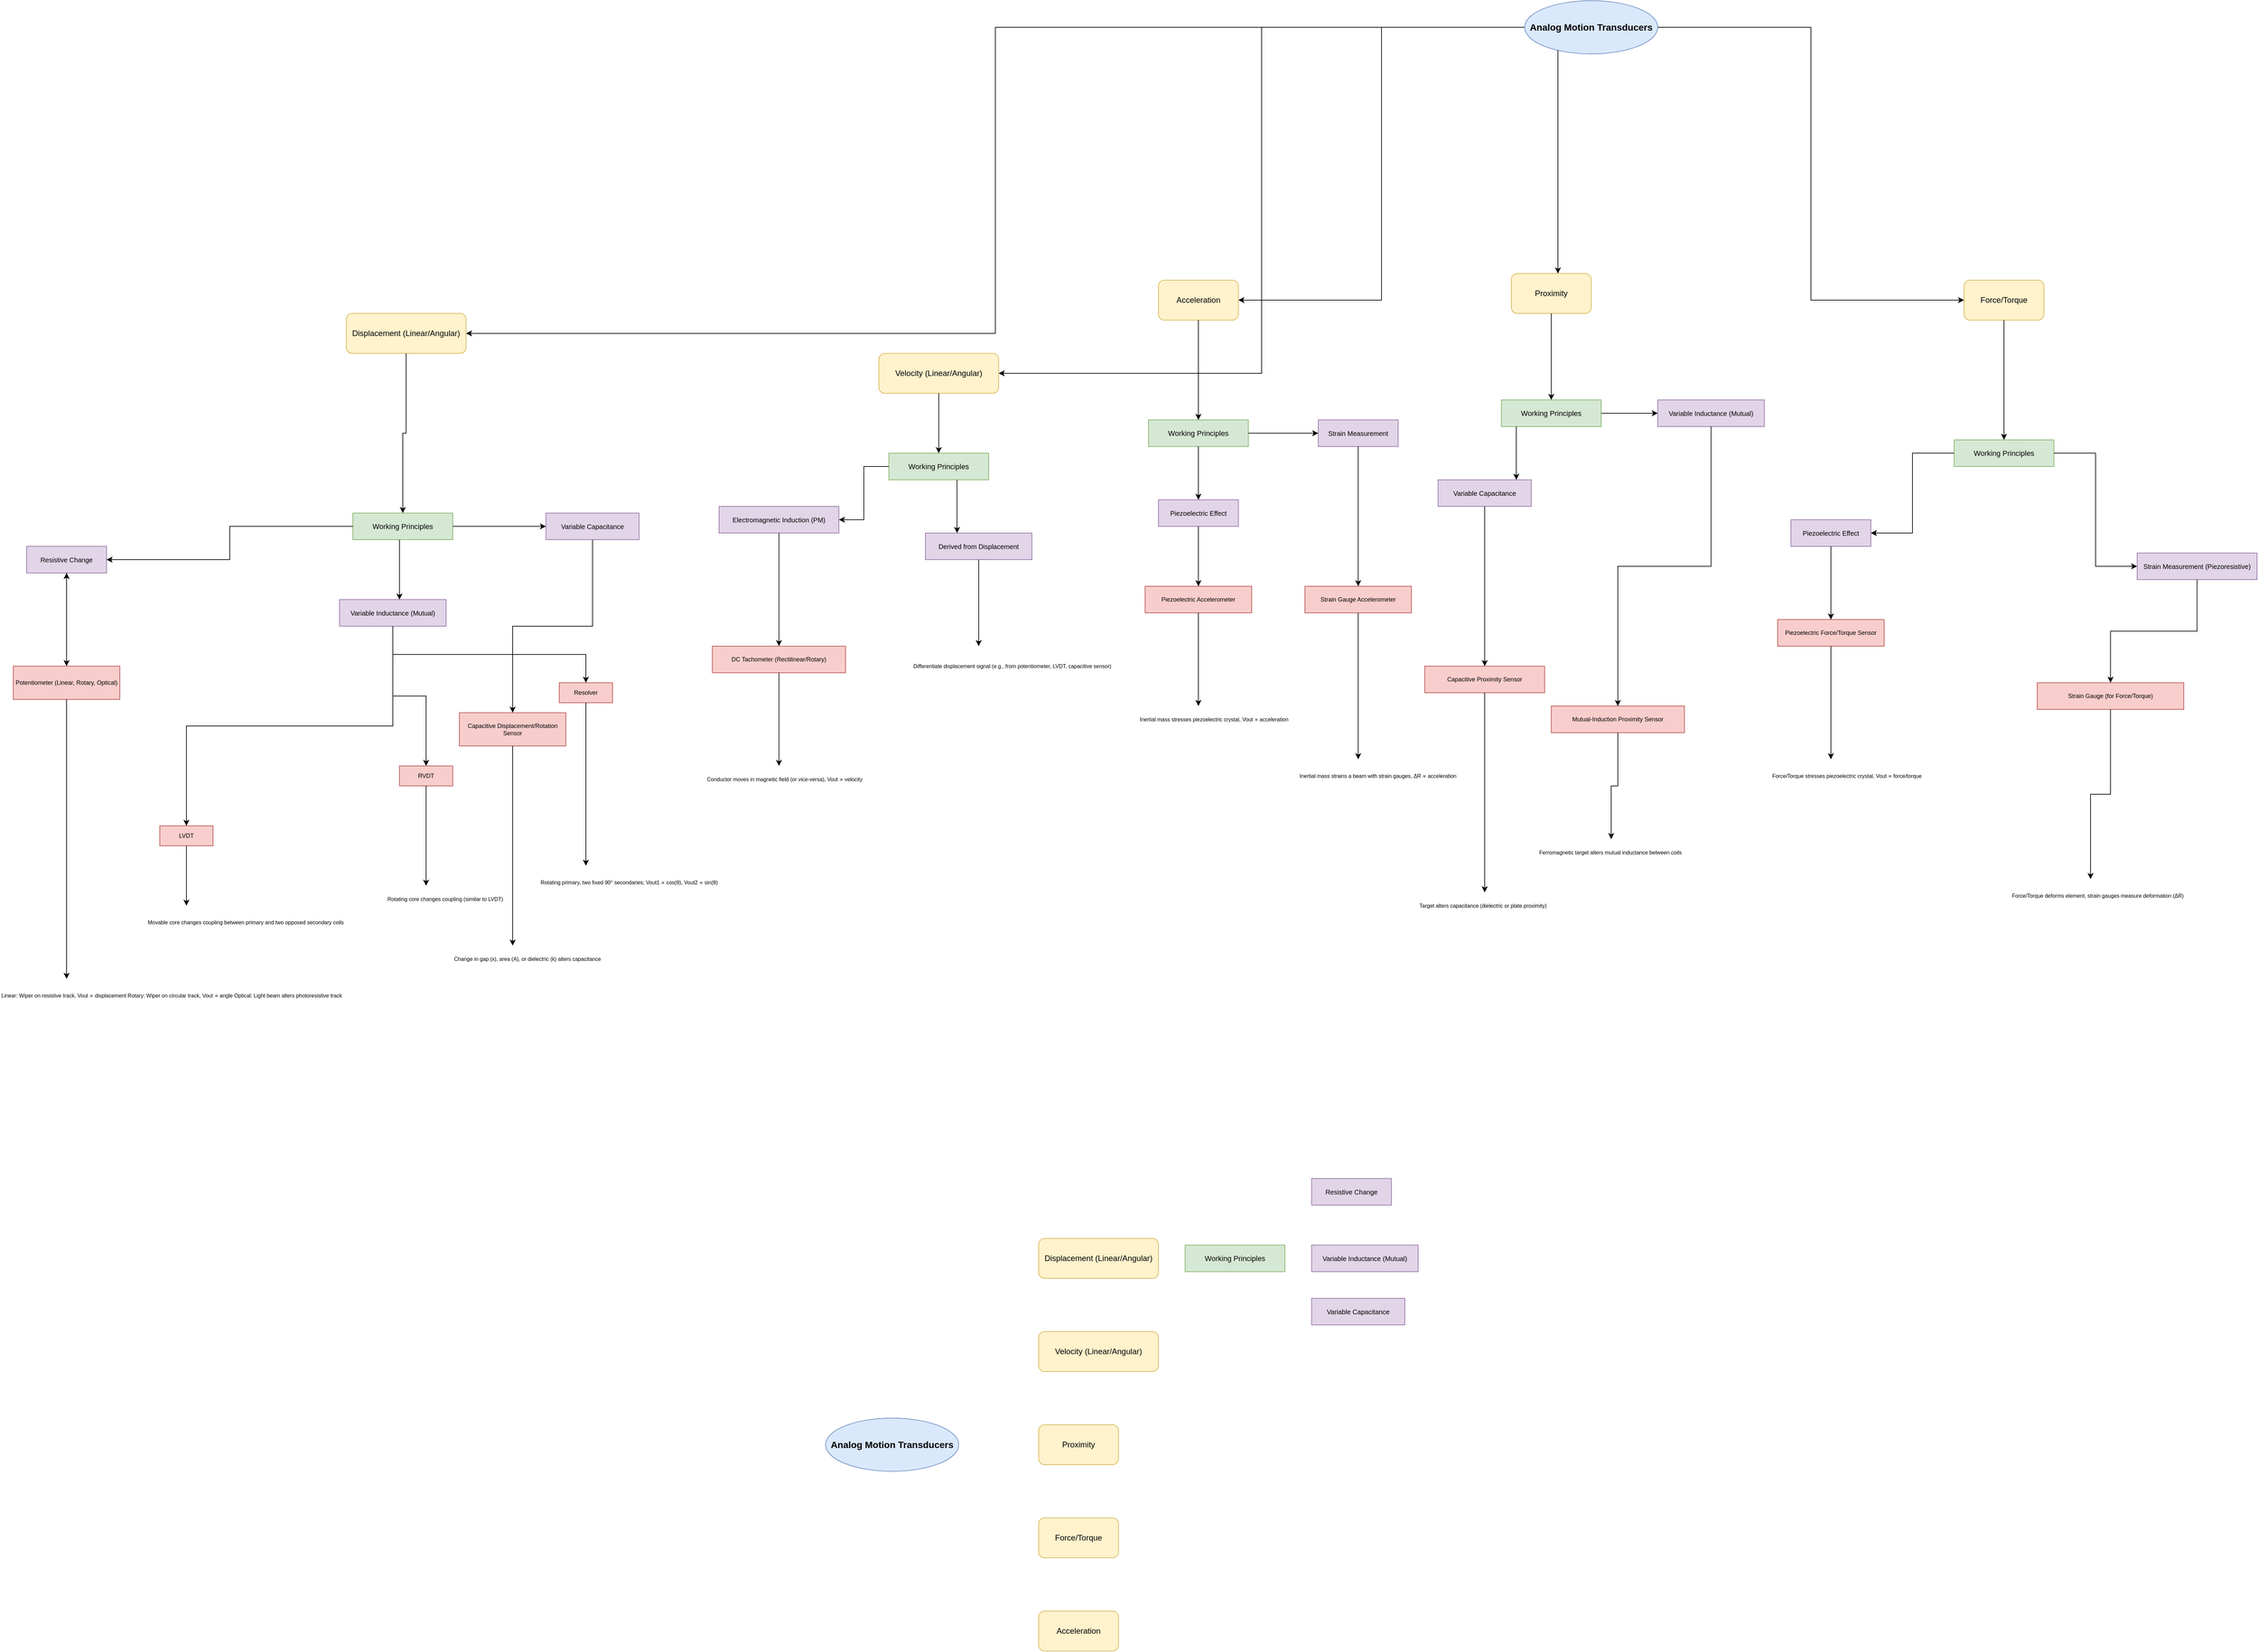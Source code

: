 <mxfile version="27.0.1">
  <diagram name="Page-1" id="zag9mFoeIa7U68DN8pHp">
    <mxGraphModel dx="3485" dy="1777" grid="1" gridSize="10" guides="1" tooltips="1" connect="1" arrows="1" fold="1" page="0" pageScale="1" pageWidth="850" pageHeight="1100" math="0" shadow="0">
      <root>
        <mxCell id="0" />
        <mxCell id="1" parent="0" />
        <mxCell id="jwKDQQEzBjQrpnpor33--13" value="Analog Motion Transducers" style="ellipse;whiteSpace=wrap;html=1;fillColor=#dae8fc;strokeColor=#6c8ebf;fontStyle=1;fontSize=14;" vertex="1" parent="1">
          <mxGeometry x="950" y="-650" width="200" height="80" as="geometry" />
        </mxCell>
        <mxCell id="jwKDQQEzBjQrpnpor33--14" value="Displacement (Linear/Angular)" style="rounded=1;whiteSpace=wrap;html=1;fillColor=#fff2cc;strokeColor=#d6b656;fontSize=12;" vertex="1" parent="1">
          <mxGeometry x="-820" y="-180" width="180" height="60" as="geometry" />
        </mxCell>
        <mxCell id="jwKDQQEzBjQrpnpor33--15" value="" style="edgeStyle=elbowEdgeStyle;elbow=horizontal;html=1;rounded=0;strokeColor=#000000;" edge="1" parent="1" source="jwKDQQEzBjQrpnpor33--13" target="jwKDQQEzBjQrpnpor33--14">
          <mxGeometry relative="1" as="geometry" />
        </mxCell>
        <mxCell id="jwKDQQEzBjQrpnpor33--16" value="Velocity (Linear/Angular)" style="rounded=1;whiteSpace=wrap;html=1;fillColor=#fff2cc;strokeColor=#d6b656;fontSize=12;" vertex="1" parent="1">
          <mxGeometry x="-20" y="-120" width="180" height="60" as="geometry" />
        </mxCell>
        <mxCell id="jwKDQQEzBjQrpnpor33--17" value="" style="edgeStyle=elbowEdgeStyle;elbow=horizontal;html=1;rounded=0;strokeColor=#000000;" edge="1" parent="1" source="jwKDQQEzBjQrpnpor33--13" target="jwKDQQEzBjQrpnpor33--16">
          <mxGeometry relative="1" as="geometry" />
        </mxCell>
        <mxCell id="jwKDQQEzBjQrpnpor33--18" value="Acceleration" style="rounded=1;whiteSpace=wrap;html=1;fillColor=#fff2cc;strokeColor=#d6b656;fontSize=12;" vertex="1" parent="1">
          <mxGeometry x="400" y="-230" width="120" height="60" as="geometry" />
        </mxCell>
        <mxCell id="jwKDQQEzBjQrpnpor33--19" value="" style="edgeStyle=elbowEdgeStyle;elbow=horizontal;html=1;rounded=0;strokeColor=#000000;" edge="1" parent="1" source="jwKDQQEzBjQrpnpor33--13" target="jwKDQQEzBjQrpnpor33--18">
          <mxGeometry relative="1" as="geometry" />
        </mxCell>
        <mxCell id="jwKDQQEzBjQrpnpor33--20" value="Proximity" style="rounded=1;whiteSpace=wrap;html=1;fillColor=#fff2cc;strokeColor=#d6b656;fontSize=12;" vertex="1" parent="1">
          <mxGeometry x="930" y="-240" width="120" height="60" as="geometry" />
        </mxCell>
        <mxCell id="jwKDQQEzBjQrpnpor33--21" value="" style="edgeStyle=elbowEdgeStyle;elbow=horizontal;html=1;rounded=0;strokeColor=#000000;" edge="1" parent="1" source="jwKDQQEzBjQrpnpor33--13" target="jwKDQQEzBjQrpnpor33--20">
          <mxGeometry relative="1" as="geometry" />
        </mxCell>
        <mxCell id="jwKDQQEzBjQrpnpor33--22" value="Force/Torque" style="rounded=1;whiteSpace=wrap;html=1;fillColor=#fff2cc;strokeColor=#d6b656;fontSize=12;" vertex="1" parent="1">
          <mxGeometry x="1610" y="-230" width="120" height="60" as="geometry" />
        </mxCell>
        <mxCell id="jwKDQQEzBjQrpnpor33--23" value="" style="edgeStyle=elbowEdgeStyle;elbow=horizontal;html=1;rounded=0;strokeColor=#000000;" edge="1" parent="1" source="jwKDQQEzBjQrpnpor33--13" target="jwKDQQEzBjQrpnpor33--22">
          <mxGeometry relative="1" as="geometry" />
        </mxCell>
        <mxCell id="jwKDQQEzBjQrpnpor33--24" value="Working Principles" style="whiteSpace=wrap;html=1;fillColor=#d5e8d4;strokeColor=#82b366;fontSize=11;" vertex="1" parent="1">
          <mxGeometry x="-810" y="120" width="150" height="40" as="geometry" />
        </mxCell>
        <mxCell id="jwKDQQEzBjQrpnpor33--25" value="" style="edgeStyle=elbowEdgeStyle;elbow=vertical;html=1;rounded=0;strokeColor=#000000;" edge="1" parent="1" source="jwKDQQEzBjQrpnpor33--14" target="jwKDQQEzBjQrpnpor33--24">
          <mxGeometry relative="1" as="geometry" />
        </mxCell>
        <mxCell id="jwKDQQEzBjQrpnpor33--26" value="Resistive Change" style="whiteSpace=wrap;html=1;fillColor=#e1d5e7;strokeColor=#9673a6;fontSize=10;" vertex="1" parent="1">
          <mxGeometry x="-1300" y="170" width="120" height="40" as="geometry" />
        </mxCell>
        <mxCell id="jwKDQQEzBjQrpnpor33--27" value="" style="edgeStyle=elbowEdgeStyle;elbow=horizontal;html=1;rounded=0;strokeColor=#000000;" edge="1" parent="1" source="jwKDQQEzBjQrpnpor33--24" target="jwKDQQEzBjQrpnpor33--26">
          <mxGeometry relative="1" as="geometry" />
        </mxCell>
        <mxCell id="jwKDQQEzBjQrpnpor33--122" value="" style="edgeStyle=orthogonalEdgeStyle;rounded=0;orthogonalLoop=1;jettySize=auto;html=1;" edge="1" parent="1" source="jwKDQQEzBjQrpnpor33--28" target="jwKDQQEzBjQrpnpor33--26">
          <mxGeometry relative="1" as="geometry" />
        </mxCell>
        <mxCell id="jwKDQQEzBjQrpnpor33--28" value="Potentiometer (Linear, Rotary, Optical)" style="whiteSpace=wrap;html=1;fillColor=#f8cecc;strokeColor=#b85450;fontSize=9;" vertex="1" parent="1">
          <mxGeometry x="-1320" y="350" width="160" height="50" as="geometry" />
        </mxCell>
        <mxCell id="jwKDQQEzBjQrpnpor33--29" value="" style="edgeStyle=elbowEdgeStyle;elbow=vertical;html=1;rounded=0;strokeColor=#000000;" edge="1" parent="1" source="jwKDQQEzBjQrpnpor33--26" target="jwKDQQEzBjQrpnpor33--28">
          <mxGeometry relative="1" as="geometry" />
        </mxCell>
        <mxCell id="jwKDQQEzBjQrpnpor33--30" value="Linear: Wiper on resistive track, Vout ∝ displacement Rotary: Wiper on circular track, Vout ∝ angle Optical: Light beam alters photoresistive track" style="text;html=1;align=left;verticalAlign=middle;resizable=0;points=[];autosize=1;strokeColor=none;fillColor=none;fontSize=8;" vertex="1" parent="1">
          <mxGeometry x="-1340" y="820" width="200" height="50" as="geometry" />
        </mxCell>
        <mxCell id="jwKDQQEzBjQrpnpor33--31" value="" style="edgeStyle=elbowEdgeStyle;elbow=vertical;html=1;rounded=0;strokeColor=#000000;" edge="1" parent="1" source="jwKDQQEzBjQrpnpor33--28" target="jwKDQQEzBjQrpnpor33--30">
          <mxGeometry relative="1" as="geometry" />
        </mxCell>
        <mxCell id="jwKDQQEzBjQrpnpor33--32" value="Variable Inductance (Mutual)" style="whiteSpace=wrap;html=1;fillColor=#e1d5e7;strokeColor=#9673a6;fontSize=10;" vertex="1" parent="1">
          <mxGeometry x="-830" y="250" width="160" height="40" as="geometry" />
        </mxCell>
        <mxCell id="jwKDQQEzBjQrpnpor33--33" value="" style="edgeStyle=elbowEdgeStyle;elbow=horizontal;html=1;rounded=0;strokeColor=#000000;" edge="1" parent="1" source="jwKDQQEzBjQrpnpor33--24" target="jwKDQQEzBjQrpnpor33--32">
          <mxGeometry relative="1" as="geometry" />
        </mxCell>
        <mxCell id="jwKDQQEzBjQrpnpor33--34" value="LVDT" style="whiteSpace=wrap;html=1;fillColor=#f8cecc;strokeColor=#b85450;fontSize=9;" vertex="1" parent="1">
          <mxGeometry x="-1100" y="590" width="80" height="30" as="geometry" />
        </mxCell>
        <mxCell id="jwKDQQEzBjQrpnpor33--35" value="" style="edgeStyle=elbowEdgeStyle;elbow=vertical;html=1;rounded=0;strokeColor=#000000;" edge="1" parent="1" source="jwKDQQEzBjQrpnpor33--32" target="jwKDQQEzBjQrpnpor33--34">
          <mxGeometry relative="1" as="geometry" />
        </mxCell>
        <mxCell id="jwKDQQEzBjQrpnpor33--36" value="Movable core changes coupling between primary and two opposed secondary coils" style="text;html=1;align=left;verticalAlign=middle;resizable=0;points=[];autosize=1;strokeColor=none;fillColor=none;fontSize=8;" vertex="1" parent="1">
          <mxGeometry x="-1120" y="710" width="120" height="50" as="geometry" />
        </mxCell>
        <mxCell id="jwKDQQEzBjQrpnpor33--37" value="" style="edgeStyle=elbowEdgeStyle;elbow=vertical;html=1;rounded=0;strokeColor=#000000;" edge="1" parent="1" source="jwKDQQEzBjQrpnpor33--34" target="jwKDQQEzBjQrpnpor33--36">
          <mxGeometry relative="1" as="geometry" />
        </mxCell>
        <mxCell id="jwKDQQEzBjQrpnpor33--38" value="RVDT" style="whiteSpace=wrap;html=1;fillColor=#f8cecc;strokeColor=#b85450;fontSize=9;" vertex="1" parent="1">
          <mxGeometry x="-740" y="500" width="80" height="30" as="geometry" />
        </mxCell>
        <mxCell id="jwKDQQEzBjQrpnpor33--39" value="" style="edgeStyle=elbowEdgeStyle;elbow=vertical;html=1;rounded=0;strokeColor=#000000;" edge="1" parent="1" source="jwKDQQEzBjQrpnpor33--32" target="jwKDQQEzBjQrpnpor33--38">
          <mxGeometry relative="1" as="geometry" />
        </mxCell>
        <mxCell id="jwKDQQEzBjQrpnpor33--40" value="Rotating core changes coupling (similar to LVDT)" style="text;html=1;align=left;verticalAlign=middle;resizable=0;points=[];autosize=1;strokeColor=none;fillColor=none;fontSize=8;" vertex="1" parent="1">
          <mxGeometry x="-760" y="680" width="120" height="40" as="geometry" />
        </mxCell>
        <mxCell id="jwKDQQEzBjQrpnpor33--41" value="" style="edgeStyle=elbowEdgeStyle;elbow=vertical;html=1;rounded=0;strokeColor=#000000;" edge="1" parent="1" source="jwKDQQEzBjQrpnpor33--38" target="jwKDQQEzBjQrpnpor33--40">
          <mxGeometry relative="1" as="geometry" />
        </mxCell>
        <mxCell id="jwKDQQEzBjQrpnpor33--42" value="Resolver" style="whiteSpace=wrap;html=1;fillColor=#f8cecc;strokeColor=#b85450;fontSize=9;" vertex="1" parent="1">
          <mxGeometry x="-500" y="375" width="80" height="30" as="geometry" />
        </mxCell>
        <mxCell id="jwKDQQEzBjQrpnpor33--43" value="" style="edgeStyle=elbowEdgeStyle;elbow=vertical;html=1;rounded=0;strokeColor=#000000;" edge="1" parent="1" source="jwKDQQEzBjQrpnpor33--32" target="jwKDQQEzBjQrpnpor33--42">
          <mxGeometry relative="1" as="geometry">
            <mxPoint x="-200" y="380" as="targetPoint" />
          </mxGeometry>
        </mxCell>
        <mxCell id="jwKDQQEzBjQrpnpor33--44" value="Rotating primary, two fixed 90° secondaries; Vout1 ∝ cos(θ), Vout2 ∝ sin(θ)" style="text;html=1;align=left;verticalAlign=middle;resizable=0;points=[];autosize=1;strokeColor=none;fillColor=none;fontSize=8;" vertex="1" parent="1">
          <mxGeometry x="-530" y="650" width="140" height="50" as="geometry" />
        </mxCell>
        <mxCell id="jwKDQQEzBjQrpnpor33--45" value="" style="edgeStyle=elbowEdgeStyle;elbow=vertical;html=1;rounded=0;strokeColor=#000000;" edge="1" parent="1" source="jwKDQQEzBjQrpnpor33--42" target="jwKDQQEzBjQrpnpor33--44">
          <mxGeometry relative="1" as="geometry" />
        </mxCell>
        <mxCell id="jwKDQQEzBjQrpnpor33--46" value="Variable Capacitance" style="whiteSpace=wrap;html=1;fillColor=#e1d5e7;strokeColor=#9673a6;fontSize=10;" vertex="1" parent="1">
          <mxGeometry x="-520" y="120" width="140" height="40" as="geometry" />
        </mxCell>
        <mxCell id="jwKDQQEzBjQrpnpor33--47" value="" style="edgeStyle=elbowEdgeStyle;elbow=horizontal;html=1;rounded=0;strokeColor=#000000;" edge="1" parent="1" source="jwKDQQEzBjQrpnpor33--24" target="jwKDQQEzBjQrpnpor33--46">
          <mxGeometry relative="1" as="geometry" />
        </mxCell>
        <mxCell id="jwKDQQEzBjQrpnpor33--48" value="Capacitive Displacement/Rotation Sensor" style="whiteSpace=wrap;html=1;fillColor=#f8cecc;strokeColor=#b85450;fontSize=9;" vertex="1" parent="1">
          <mxGeometry x="-650" y="420" width="160" height="50" as="geometry" />
        </mxCell>
        <mxCell id="jwKDQQEzBjQrpnpor33--49" value="" style="edgeStyle=elbowEdgeStyle;elbow=vertical;html=1;rounded=0;strokeColor=#000000;" edge="1" parent="1" source="jwKDQQEzBjQrpnpor33--46" target="jwKDQQEzBjQrpnpor33--48">
          <mxGeometry relative="1" as="geometry" />
        </mxCell>
        <mxCell id="jwKDQQEzBjQrpnpor33--50" value="Change in gap (x), area (A), or dielectric (k) alters capacitance" style="text;html=1;align=left;verticalAlign=middle;resizable=0;points=[];autosize=1;strokeColor=none;fillColor=none;fontSize=8;" vertex="1" parent="1">
          <mxGeometry x="-660" y="770" width="180" height="40" as="geometry" />
        </mxCell>
        <mxCell id="jwKDQQEzBjQrpnpor33--51" value="" style="edgeStyle=elbowEdgeStyle;elbow=vertical;html=1;rounded=0;strokeColor=#000000;" edge="1" parent="1" source="jwKDQQEzBjQrpnpor33--48" target="jwKDQQEzBjQrpnpor33--50">
          <mxGeometry relative="1" as="geometry" />
        </mxCell>
        <mxCell id="jwKDQQEzBjQrpnpor33--52" value="Working Principles" style="whiteSpace=wrap;html=1;fillColor=#d5e8d4;strokeColor=#82b366;fontSize=11;" vertex="1" parent="1">
          <mxGeometry x="-5" y="30" width="150" height="40" as="geometry" />
        </mxCell>
        <mxCell id="jwKDQQEzBjQrpnpor33--53" value="" style="edgeStyle=elbowEdgeStyle;elbow=vertical;html=1;rounded=0;strokeColor=#000000;" edge="1" parent="1" source="jwKDQQEzBjQrpnpor33--16" target="jwKDQQEzBjQrpnpor33--52">
          <mxGeometry relative="1" as="geometry" />
        </mxCell>
        <mxCell id="jwKDQQEzBjQrpnpor33--54" value="Electromagnetic Induction (PM)" style="whiteSpace=wrap;html=1;fillColor=#e1d5e7;strokeColor=#9673a6;fontSize=10;" vertex="1" parent="1">
          <mxGeometry x="-260" y="110" width="180" height="40" as="geometry" />
        </mxCell>
        <mxCell id="jwKDQQEzBjQrpnpor33--55" value="" style="edgeStyle=elbowEdgeStyle;elbow=horizontal;html=1;rounded=0;strokeColor=#000000;" edge="1" parent="1" source="jwKDQQEzBjQrpnpor33--52" target="jwKDQQEzBjQrpnpor33--54">
          <mxGeometry relative="1" as="geometry" />
        </mxCell>
        <mxCell id="jwKDQQEzBjQrpnpor33--56" value="DC Tachometer (Rectilinear/Rotary)" style="whiteSpace=wrap;html=1;fillColor=#f8cecc;strokeColor=#b85450;fontSize=9;" vertex="1" parent="1">
          <mxGeometry x="-270" y="320" width="200" height="40" as="geometry" />
        </mxCell>
        <mxCell id="jwKDQQEzBjQrpnpor33--57" value="" style="edgeStyle=elbowEdgeStyle;elbow=vertical;html=1;rounded=0;strokeColor=#000000;" edge="1" parent="1" source="jwKDQQEzBjQrpnpor33--54" target="jwKDQQEzBjQrpnpor33--56">
          <mxGeometry relative="1" as="geometry" />
        </mxCell>
        <mxCell id="jwKDQQEzBjQrpnpor33--58" value="Conductor moves in magnetic field (or vice-versa), Vout ∝ velocity" style="text;html=1;align=left;verticalAlign=middle;resizable=0;points=[];autosize=1;strokeColor=none;fillColor=none;fontSize=8;" vertex="1" parent="1">
          <mxGeometry x="-280" y="500" width="220" height="40" as="geometry" />
        </mxCell>
        <mxCell id="jwKDQQEzBjQrpnpor33--59" value="" style="edgeStyle=elbowEdgeStyle;elbow=vertical;html=1;rounded=0;strokeColor=#000000;" edge="1" parent="1" source="jwKDQQEzBjQrpnpor33--56" target="jwKDQQEzBjQrpnpor33--58">
          <mxGeometry relative="1" as="geometry" />
        </mxCell>
        <mxCell id="jwKDQQEzBjQrpnpor33--60" value="Derived from Displacement" style="whiteSpace=wrap;html=1;fillColor=#e1d5e7;strokeColor=#9673a6;fontSize=10;" vertex="1" parent="1">
          <mxGeometry x="50" y="150" width="160" height="40" as="geometry" />
        </mxCell>
        <mxCell id="jwKDQQEzBjQrpnpor33--61" value="" style="edgeStyle=elbowEdgeStyle;elbow=horizontal;html=1;rounded=0;strokeColor=#000000;" edge="1" parent="1" source="jwKDQQEzBjQrpnpor33--52" target="jwKDQQEzBjQrpnpor33--60">
          <mxGeometry relative="1" as="geometry" />
        </mxCell>
        <mxCell id="jwKDQQEzBjQrpnpor33--62" value="Differentiate displacement signal (e.g., from potentiometer, LVDT, capacitive sensor)" style="text;html=1;align=left;verticalAlign=middle;resizable=0;points=[];autosize=1;strokeColor=none;fillColor=none;fontSize=8;" vertex="1" parent="1">
          <mxGeometry x="30" y="320" width="200" height="60" as="geometry" />
        </mxCell>
        <mxCell id="jwKDQQEzBjQrpnpor33--63" value="" style="edgeStyle=elbowEdgeStyle;elbow=vertical;html=1;rounded=0;strokeColor=#000000;" edge="1" parent="1" source="jwKDQQEzBjQrpnpor33--60" target="jwKDQQEzBjQrpnpor33--62">
          <mxGeometry relative="1" as="geometry" />
        </mxCell>
        <mxCell id="jwKDQQEzBjQrpnpor33--64" value="Working Principles" style="whiteSpace=wrap;html=1;fillColor=#d5e8d4;strokeColor=#82b366;fontSize=11;" vertex="1" parent="1">
          <mxGeometry x="385" y="-20" width="150" height="40" as="geometry" />
        </mxCell>
        <mxCell id="jwKDQQEzBjQrpnpor33--65" value="" style="edgeStyle=elbowEdgeStyle;elbow=vertical;html=1;rounded=0;strokeColor=#000000;" edge="1" parent="1" source="jwKDQQEzBjQrpnpor33--18" target="jwKDQQEzBjQrpnpor33--64">
          <mxGeometry relative="1" as="geometry" />
        </mxCell>
        <mxCell id="jwKDQQEzBjQrpnpor33--66" value="Piezoelectric Effect" style="whiteSpace=wrap;html=1;fillColor=#e1d5e7;strokeColor=#9673a6;fontSize=10;" vertex="1" parent="1">
          <mxGeometry x="400" y="100" width="120" height="40" as="geometry" />
        </mxCell>
        <mxCell id="jwKDQQEzBjQrpnpor33--67" value="" style="edgeStyle=elbowEdgeStyle;elbow=horizontal;html=1;rounded=0;strokeColor=#000000;" edge="1" parent="1" source="jwKDQQEzBjQrpnpor33--64" target="jwKDQQEzBjQrpnpor33--66">
          <mxGeometry relative="1" as="geometry" />
        </mxCell>
        <mxCell id="jwKDQQEzBjQrpnpor33--68" value="Piezoelectric Accelerometer" style="whiteSpace=wrap;html=1;fillColor=#f8cecc;strokeColor=#b85450;fontSize=9;" vertex="1" parent="1">
          <mxGeometry x="380" y="230" width="160" height="40" as="geometry" />
        </mxCell>
        <mxCell id="jwKDQQEzBjQrpnpor33--69" value="" style="edgeStyle=elbowEdgeStyle;elbow=vertical;html=1;rounded=0;strokeColor=#000000;" edge="1" parent="1" source="jwKDQQEzBjQrpnpor33--66" target="jwKDQQEzBjQrpnpor33--68">
          <mxGeometry relative="1" as="geometry" />
        </mxCell>
        <mxCell id="jwKDQQEzBjQrpnpor33--70" value="Inertial mass stresses piezoelectric crystal, Vout ∝ acceleration" style="text;html=1;align=left;verticalAlign=middle;resizable=0;points=[];autosize=1;strokeColor=none;fillColor=none;fontSize=8;" vertex="1" parent="1">
          <mxGeometry x="370" y="410" width="180" height="40" as="geometry" />
        </mxCell>
        <mxCell id="jwKDQQEzBjQrpnpor33--71" value="" style="edgeStyle=elbowEdgeStyle;elbow=vertical;html=1;rounded=0;strokeColor=#000000;" edge="1" parent="1" source="jwKDQQEzBjQrpnpor33--68" target="jwKDQQEzBjQrpnpor33--70">
          <mxGeometry relative="1" as="geometry" />
        </mxCell>
        <mxCell id="jwKDQQEzBjQrpnpor33--72" value="Strain Measurement" style="whiteSpace=wrap;html=1;fillColor=#e1d5e7;strokeColor=#9673a6;fontSize=10;" vertex="1" parent="1">
          <mxGeometry x="640" y="-20" width="120" height="40" as="geometry" />
        </mxCell>
        <mxCell id="jwKDQQEzBjQrpnpor33--73" value="" style="edgeStyle=elbowEdgeStyle;elbow=horizontal;html=1;rounded=0;strokeColor=#000000;" edge="1" parent="1" source="jwKDQQEzBjQrpnpor33--64" target="jwKDQQEzBjQrpnpor33--72">
          <mxGeometry relative="1" as="geometry" />
        </mxCell>
        <mxCell id="jwKDQQEzBjQrpnpor33--74" value="Strain Gauge Accelerometer" style="whiteSpace=wrap;html=1;fillColor=#f8cecc;strokeColor=#b85450;fontSize=9;" vertex="1" parent="1">
          <mxGeometry x="620" y="230" width="160" height="40" as="geometry" />
        </mxCell>
        <mxCell id="jwKDQQEzBjQrpnpor33--75" value="" style="edgeStyle=elbowEdgeStyle;elbow=vertical;html=1;rounded=0;strokeColor=#000000;" edge="1" parent="1" source="jwKDQQEzBjQrpnpor33--72" target="jwKDQQEzBjQrpnpor33--74">
          <mxGeometry relative="1" as="geometry" />
        </mxCell>
        <mxCell id="jwKDQQEzBjQrpnpor33--76" value="Inertial mass strains a beam with strain gauges, ΔR ∝ acceleration" style="text;html=1;align=left;verticalAlign=middle;resizable=0;points=[];autosize=1;strokeColor=none;fillColor=none;fontSize=8;" vertex="1" parent="1">
          <mxGeometry x="610" y="490" width="180" height="50" as="geometry" />
        </mxCell>
        <mxCell id="jwKDQQEzBjQrpnpor33--77" value="" style="edgeStyle=elbowEdgeStyle;elbow=vertical;html=1;rounded=0;strokeColor=#000000;" edge="1" parent="1" source="jwKDQQEzBjQrpnpor33--74" target="jwKDQQEzBjQrpnpor33--76">
          <mxGeometry relative="1" as="geometry" />
        </mxCell>
        <mxCell id="jwKDQQEzBjQrpnpor33--78" value="Working Principles" style="whiteSpace=wrap;html=1;fillColor=#d5e8d4;strokeColor=#82b366;fontSize=11;" vertex="1" parent="1">
          <mxGeometry x="915" y="-50" width="150" height="40" as="geometry" />
        </mxCell>
        <mxCell id="jwKDQQEzBjQrpnpor33--79" value="" style="edgeStyle=elbowEdgeStyle;elbow=vertical;html=1;rounded=0;strokeColor=#000000;" edge="1" parent="1" source="jwKDQQEzBjQrpnpor33--20" target="jwKDQQEzBjQrpnpor33--78">
          <mxGeometry relative="1" as="geometry" />
        </mxCell>
        <mxCell id="jwKDQQEzBjQrpnpor33--80" value="Variable Inductance (Mutual)" style="whiteSpace=wrap;html=1;fillColor=#e1d5e7;strokeColor=#9673a6;fontSize=10;" vertex="1" parent="1">
          <mxGeometry x="1150" y="-50" width="160" height="40" as="geometry" />
        </mxCell>
        <mxCell id="jwKDQQEzBjQrpnpor33--81" value="" style="edgeStyle=elbowEdgeStyle;elbow=horizontal;html=1;rounded=0;strokeColor=#000000;" edge="1" parent="1" source="jwKDQQEzBjQrpnpor33--78" target="jwKDQQEzBjQrpnpor33--80">
          <mxGeometry relative="1" as="geometry" />
        </mxCell>
        <mxCell id="jwKDQQEzBjQrpnpor33--82" value="Mutual-Induction Proximity Sensor" style="whiteSpace=wrap;html=1;fillColor=#f8cecc;strokeColor=#b85450;fontSize=9;" vertex="1" parent="1">
          <mxGeometry x="990" y="410" width="200" height="40" as="geometry" />
        </mxCell>
        <mxCell id="jwKDQQEzBjQrpnpor33--83" value="" style="edgeStyle=elbowEdgeStyle;elbow=vertical;html=1;rounded=0;strokeColor=#000000;" edge="1" parent="1" source="jwKDQQEzBjQrpnpor33--80" target="jwKDQQEzBjQrpnpor33--82">
          <mxGeometry relative="1" as="geometry" />
        </mxCell>
        <mxCell id="jwKDQQEzBjQrpnpor33--84" value="Ferromagnetic target alters mutual inductance between coils" style="text;html=1;align=left;verticalAlign=middle;resizable=0;points=[];autosize=1;strokeColor=none;fillColor=none;fontSize=8;" vertex="1" parent="1">
          <mxGeometry x="970" y="610" width="220" height="40" as="geometry" />
        </mxCell>
        <mxCell id="jwKDQQEzBjQrpnpor33--85" value="" style="edgeStyle=elbowEdgeStyle;elbow=vertical;html=1;rounded=0;strokeColor=#000000;" edge="1" parent="1" source="jwKDQQEzBjQrpnpor33--82" target="jwKDQQEzBjQrpnpor33--84">
          <mxGeometry relative="1" as="geometry" />
        </mxCell>
        <mxCell id="jwKDQQEzBjQrpnpor33--86" value="Variable Capacitance" style="whiteSpace=wrap;html=1;fillColor=#e1d5e7;strokeColor=#9673a6;fontSize=10;" vertex="1" parent="1">
          <mxGeometry x="820" y="70" width="140" height="40" as="geometry" />
        </mxCell>
        <mxCell id="jwKDQQEzBjQrpnpor33--87" value="" style="edgeStyle=elbowEdgeStyle;elbow=horizontal;html=1;rounded=0;strokeColor=#000000;" edge="1" parent="1" source="jwKDQQEzBjQrpnpor33--78" target="jwKDQQEzBjQrpnpor33--86">
          <mxGeometry relative="1" as="geometry" />
        </mxCell>
        <mxCell id="jwKDQQEzBjQrpnpor33--88" value="Capacitive Proximity Sensor" style="whiteSpace=wrap;html=1;fillColor=#f8cecc;strokeColor=#b85450;fontSize=9;" vertex="1" parent="1">
          <mxGeometry x="800" y="350" width="180" height="40" as="geometry" />
        </mxCell>
        <mxCell id="jwKDQQEzBjQrpnpor33--89" value="" style="edgeStyle=elbowEdgeStyle;elbow=vertical;html=1;rounded=0;strokeColor=#000000;" edge="1" parent="1" source="jwKDQQEzBjQrpnpor33--86" target="jwKDQQEzBjQrpnpor33--88">
          <mxGeometry relative="1" as="geometry" />
        </mxCell>
        <mxCell id="jwKDQQEzBjQrpnpor33--90" value="Target alters capacitance (dielectric or plate proximity)" style="text;html=1;align=left;verticalAlign=middle;resizable=0;points=[];autosize=1;strokeColor=none;fillColor=none;fontSize=8;" vertex="1" parent="1">
          <mxGeometry x="790" y="690" width="200" height="40" as="geometry" />
        </mxCell>
        <mxCell id="jwKDQQEzBjQrpnpor33--91" value="" style="edgeStyle=elbowEdgeStyle;elbow=vertical;html=1;rounded=0;strokeColor=#000000;" edge="1" parent="1" source="jwKDQQEzBjQrpnpor33--88" target="jwKDQQEzBjQrpnpor33--90">
          <mxGeometry relative="1" as="geometry" />
        </mxCell>
        <mxCell id="jwKDQQEzBjQrpnpor33--92" value="Working Principles" style="whiteSpace=wrap;html=1;fillColor=#d5e8d4;strokeColor=#82b366;fontSize=11;" vertex="1" parent="1">
          <mxGeometry x="1595" y="10" width="150" height="40" as="geometry" />
        </mxCell>
        <mxCell id="jwKDQQEzBjQrpnpor33--93" value="" style="edgeStyle=elbowEdgeStyle;elbow=vertical;html=1;rounded=0;strokeColor=#000000;" edge="1" parent="1" source="jwKDQQEzBjQrpnpor33--22" target="jwKDQQEzBjQrpnpor33--92">
          <mxGeometry relative="1" as="geometry" />
        </mxCell>
        <mxCell id="jwKDQQEzBjQrpnpor33--94" value="Strain Measurement (Piezoresistive)" style="whiteSpace=wrap;html=1;fillColor=#e1d5e7;strokeColor=#9673a6;fontSize=10;" vertex="1" parent="1">
          <mxGeometry x="1870" y="180" width="180" height="40" as="geometry" />
        </mxCell>
        <mxCell id="jwKDQQEzBjQrpnpor33--95" value="" style="edgeStyle=elbowEdgeStyle;elbow=horizontal;html=1;rounded=0;strokeColor=#000000;" edge="1" parent="1" source="jwKDQQEzBjQrpnpor33--92" target="jwKDQQEzBjQrpnpor33--94">
          <mxGeometry relative="1" as="geometry" />
        </mxCell>
        <mxCell id="jwKDQQEzBjQrpnpor33--96" value="Strain Gauge (for Force/Torque)" style="whiteSpace=wrap;html=1;fillColor=#f8cecc;strokeColor=#b85450;fontSize=9;" vertex="1" parent="1">
          <mxGeometry x="1720" y="375" width="220" height="40" as="geometry" />
        </mxCell>
        <mxCell id="jwKDQQEzBjQrpnpor33--97" value="" style="edgeStyle=elbowEdgeStyle;elbow=vertical;html=1;rounded=0;strokeColor=#000000;" edge="1" parent="1" source="jwKDQQEzBjQrpnpor33--94" target="jwKDQQEzBjQrpnpor33--96">
          <mxGeometry relative="1" as="geometry" />
        </mxCell>
        <mxCell id="jwKDQQEzBjQrpnpor33--98" value="Force/Torque deforms element, strain gauges measure deformation (ΔR)" style="text;html=1;align=left;verticalAlign=middle;resizable=0;points=[];autosize=1;strokeColor=none;fillColor=none;fontSize=8;" vertex="1" parent="1">
          <mxGeometry x="1680" y="670" width="240" height="50" as="geometry" />
        </mxCell>
        <mxCell id="jwKDQQEzBjQrpnpor33--99" value="" style="edgeStyle=elbowEdgeStyle;elbow=vertical;html=1;rounded=0;strokeColor=#000000;" edge="1" parent="1" source="jwKDQQEzBjQrpnpor33--96" target="jwKDQQEzBjQrpnpor33--98">
          <mxGeometry relative="1" as="geometry" />
        </mxCell>
        <mxCell id="jwKDQQEzBjQrpnpor33--100" value="Piezoelectric Effect" style="whiteSpace=wrap;html=1;fillColor=#e1d5e7;strokeColor=#9673a6;fontSize=10;" vertex="1" parent="1">
          <mxGeometry x="1350" y="130" width="120" height="40" as="geometry" />
        </mxCell>
        <mxCell id="jwKDQQEzBjQrpnpor33--101" value="" style="edgeStyle=elbowEdgeStyle;elbow=horizontal;html=1;rounded=0;strokeColor=#000000;" edge="1" parent="1" source="jwKDQQEzBjQrpnpor33--92" target="jwKDQQEzBjQrpnpor33--100">
          <mxGeometry relative="1" as="geometry" />
        </mxCell>
        <mxCell id="jwKDQQEzBjQrpnpor33--102" value="Piezoelectric Force/Torque Sensor" style="whiteSpace=wrap;html=1;fillColor=#f8cecc;strokeColor=#b85450;fontSize=9;" vertex="1" parent="1">
          <mxGeometry x="1330" y="280" width="160" height="40" as="geometry" />
        </mxCell>
        <mxCell id="jwKDQQEzBjQrpnpor33--103" value="" style="edgeStyle=elbowEdgeStyle;elbow=vertical;html=1;rounded=0;strokeColor=#000000;" edge="1" parent="1" source="jwKDQQEzBjQrpnpor33--100" target="jwKDQQEzBjQrpnpor33--102">
          <mxGeometry relative="1" as="geometry" />
        </mxCell>
        <mxCell id="jwKDQQEzBjQrpnpor33--104" value="Force/Torque stresses piezoelectric crystal, Vout ∝ force/torque" style="text;html=1;align=left;verticalAlign=middle;resizable=0;points=[];autosize=1;strokeColor=none;fillColor=none;fontSize=8;" vertex="1" parent="1">
          <mxGeometry x="1320" y="490" width="180" height="50" as="geometry" />
        </mxCell>
        <mxCell id="jwKDQQEzBjQrpnpor33--105" value="" style="edgeStyle=elbowEdgeStyle;elbow=vertical;html=1;rounded=0;strokeColor=#000000;" edge="1" parent="1" source="jwKDQQEzBjQrpnpor33--102" target="jwKDQQEzBjQrpnpor33--104">
          <mxGeometry relative="1" as="geometry" />
        </mxCell>
        <mxCell id="jwKDQQEzBjQrpnpor33--106" value="Analog Motion Transducers" style="ellipse;whiteSpace=wrap;html=1;fillColor=#dae8fc;strokeColor=#6c8ebf;fontStyle=1;fontSize=14;" vertex="1" parent="1">
          <mxGeometry x="-100" y="1480" width="200" height="80" as="geometry" />
        </mxCell>
        <mxCell id="jwKDQQEzBjQrpnpor33--107" value="Displacement (Linear/Angular)" style="rounded=1;whiteSpace=wrap;html=1;fillColor=#fff2cc;strokeColor=#d6b656;fontSize=12;" vertex="1" parent="1">
          <mxGeometry x="220" y="1210" width="180" height="60" as="geometry" />
        </mxCell>
        <mxCell id="jwKDQQEzBjQrpnpor33--108" value="Velocity (Linear/Angular)" style="rounded=1;whiteSpace=wrap;html=1;fillColor=#fff2cc;strokeColor=#d6b656;fontSize=12;" vertex="1" parent="1">
          <mxGeometry x="220" y="1350" width="180" height="60" as="geometry" />
        </mxCell>
        <mxCell id="jwKDQQEzBjQrpnpor33--109" value="Acceleration" style="rounded=1;whiteSpace=wrap;html=1;fillColor=#fff2cc;strokeColor=#d6b656;fontSize=12;" vertex="1" parent="1">
          <mxGeometry x="220" y="1770" width="120" height="60" as="geometry" />
        </mxCell>
        <mxCell id="jwKDQQEzBjQrpnpor33--111" value="Proximity" style="rounded=1;whiteSpace=wrap;html=1;fillColor=#fff2cc;strokeColor=#d6b656;fontSize=12;" vertex="1" parent="1">
          <mxGeometry x="220" y="1490" width="120" height="60" as="geometry" />
        </mxCell>
        <mxCell id="jwKDQQEzBjQrpnpor33--112" value="Force/Torque" style="rounded=1;whiteSpace=wrap;html=1;fillColor=#fff2cc;strokeColor=#d6b656;fontSize=12;" vertex="1" parent="1">
          <mxGeometry x="220" y="1630" width="120" height="60" as="geometry" />
        </mxCell>
        <mxCell id="jwKDQQEzBjQrpnpor33--130" value="Working Principles" style="whiteSpace=wrap;html=1;fillColor=#d5e8d4;strokeColor=#82b366;fontSize=11;" vertex="1" parent="1">
          <mxGeometry x="440" y="1220" width="150" height="40" as="geometry" />
        </mxCell>
        <mxCell id="jwKDQQEzBjQrpnpor33--131" value="Resistive Change" style="whiteSpace=wrap;html=1;fillColor=#e1d5e7;strokeColor=#9673a6;fontSize=10;" vertex="1" parent="1">
          <mxGeometry x="630" y="1120" width="120" height="40" as="geometry" />
        </mxCell>
        <mxCell id="jwKDQQEzBjQrpnpor33--132" value="Variable Inductance (Mutual)" style="whiteSpace=wrap;html=1;fillColor=#e1d5e7;strokeColor=#9673a6;fontSize=10;" vertex="1" parent="1">
          <mxGeometry x="630" y="1220" width="160" height="40" as="geometry" />
        </mxCell>
        <mxCell id="jwKDQQEzBjQrpnpor33--133" value="Variable Capacitance" style="whiteSpace=wrap;html=1;fillColor=#e1d5e7;strokeColor=#9673a6;fontSize=10;" vertex="1" parent="1">
          <mxGeometry x="630" y="1300" width="140" height="40" as="geometry" />
        </mxCell>
      </root>
    </mxGraphModel>
  </diagram>
</mxfile>
